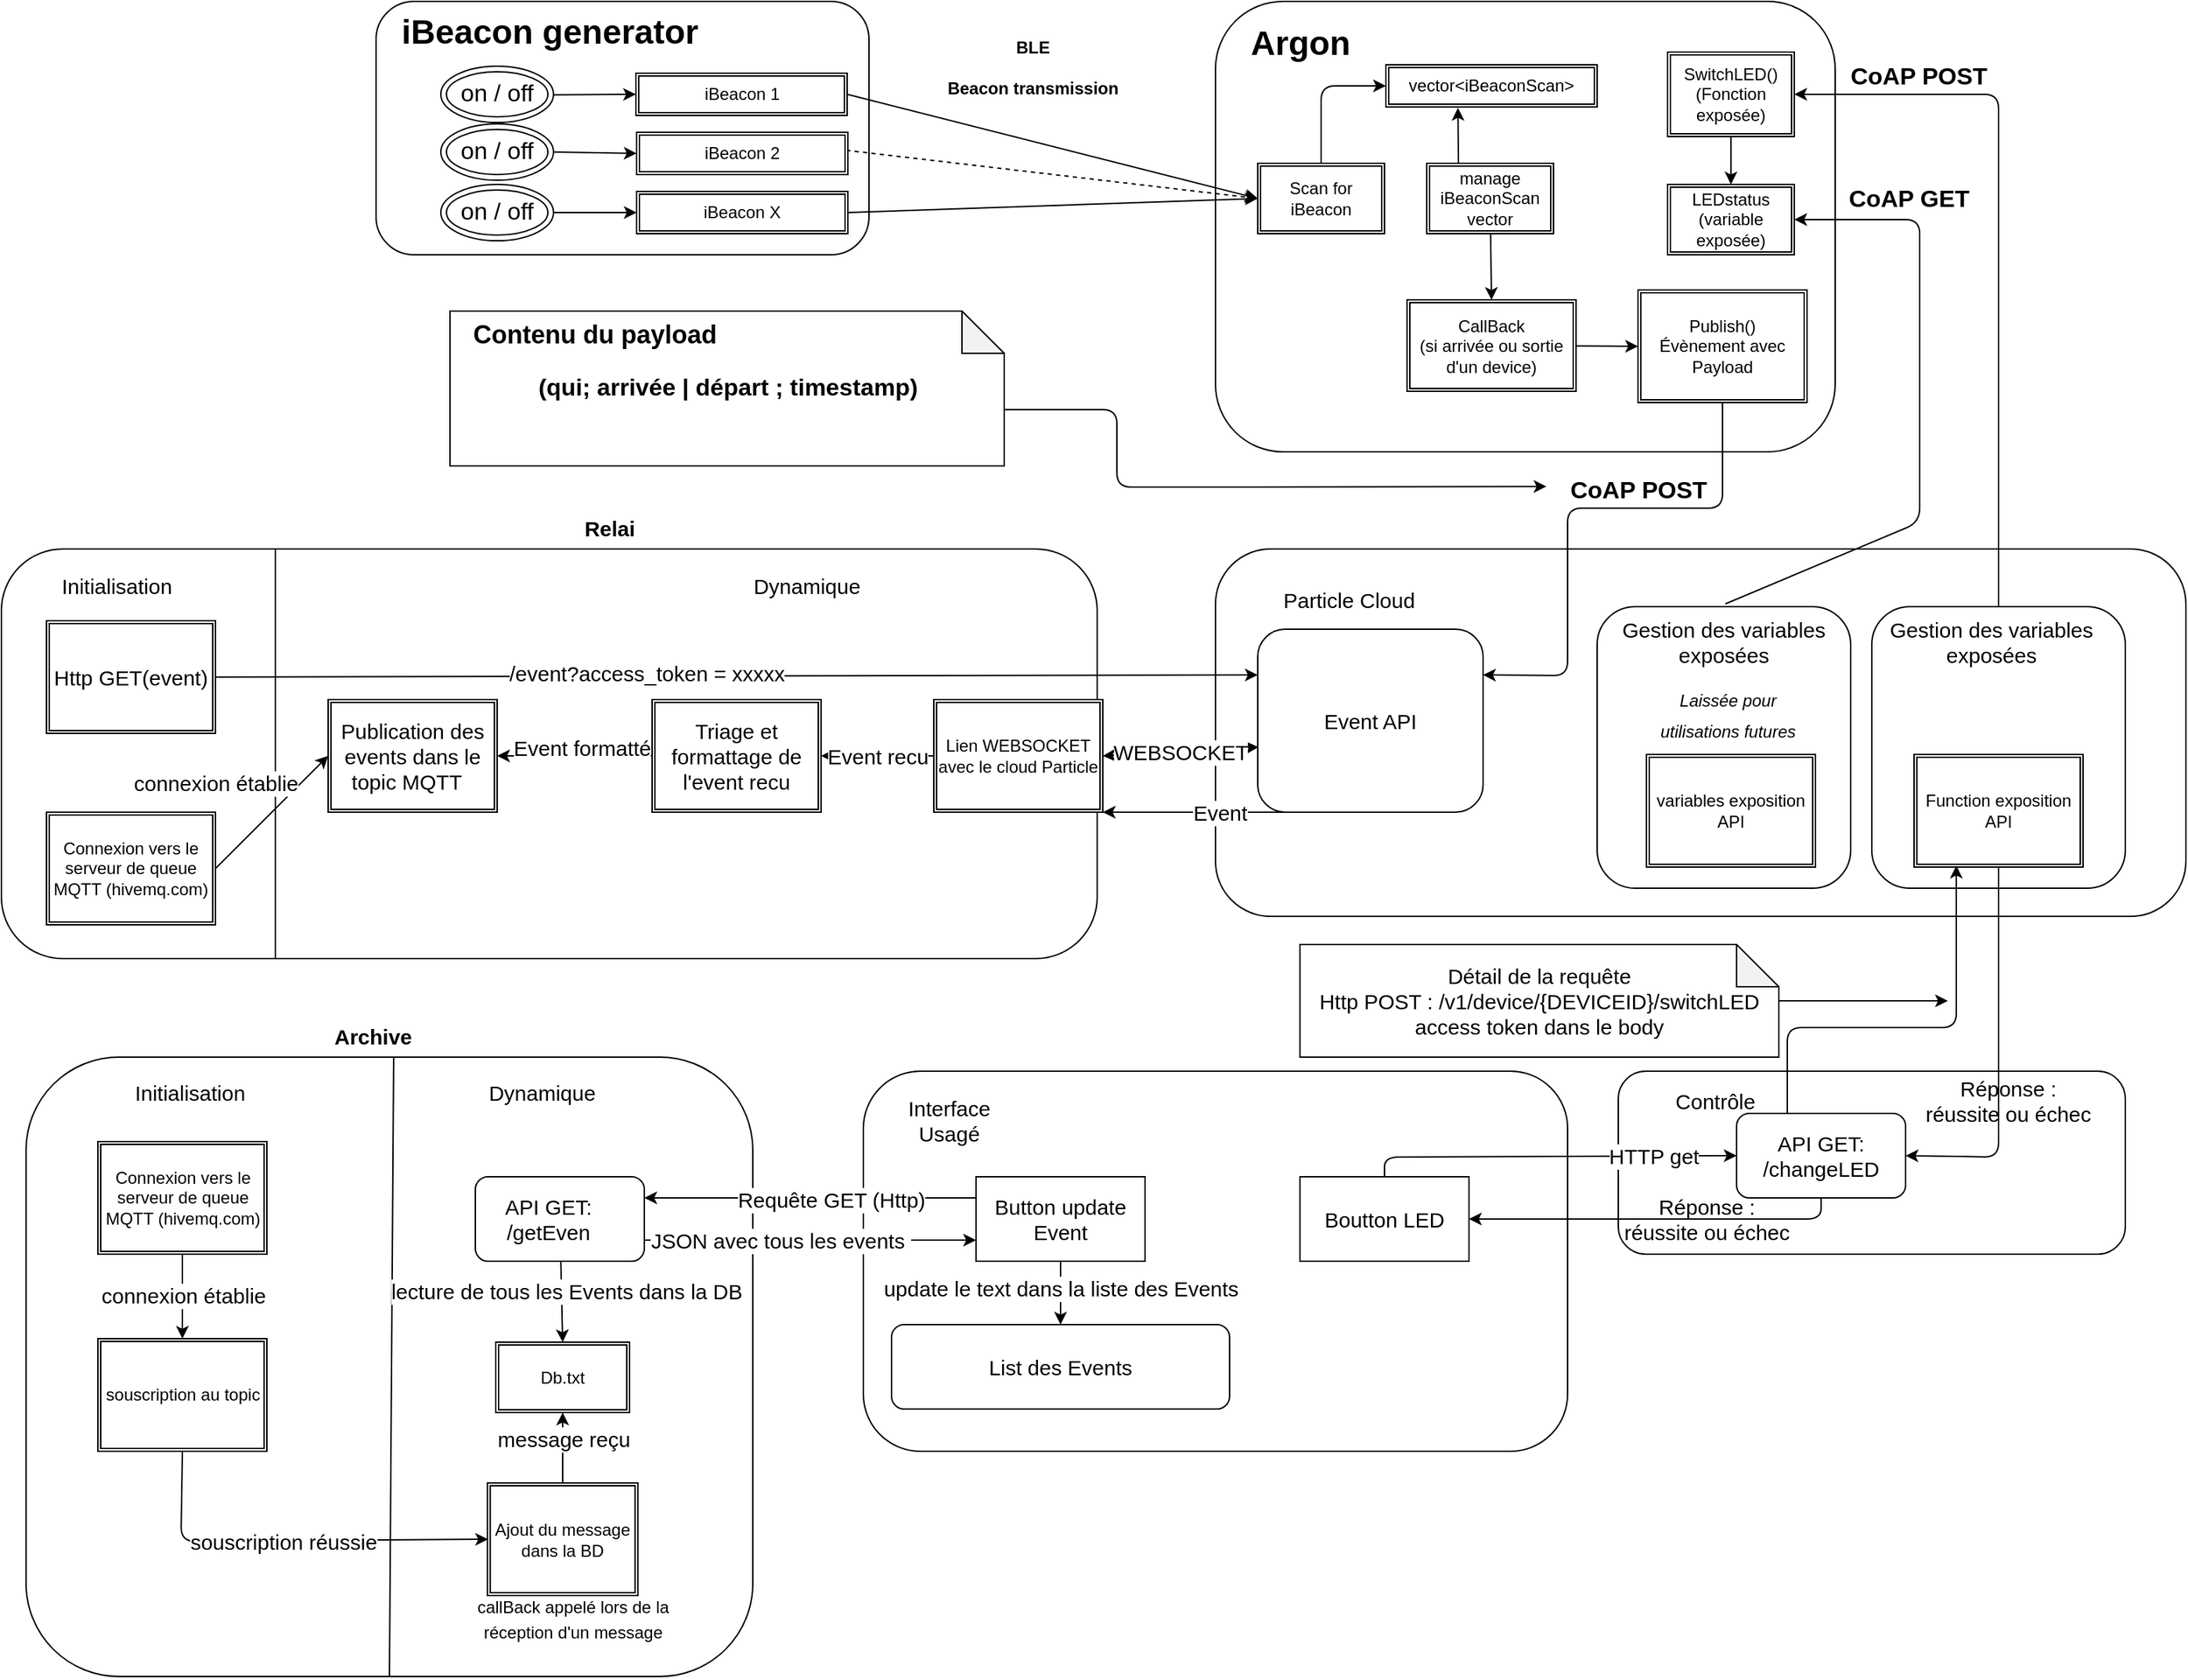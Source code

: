 <mxfile>
    <diagram id="nbU5MyIVAWl69KHWk1lI" name="Page-1">
        <mxGraphModel dx="2292" dy="778" grid="1" gridSize="10" guides="1" tooltips="1" connect="1" arrows="1" fold="1" page="1" pageScale="1" pageWidth="827" pageHeight="1169" math="0" shadow="0">
            <root>
                <mxCell id="0"/>
                <mxCell id="1" parent="0"/>
                <mxCell id="2" value="" style="rounded=1;whiteSpace=wrap;html=1;align=left;" vertex="1" parent="1">
                    <mxGeometry x="750" y="30" width="440" height="320" as="geometry"/>
                </mxCell>
                <mxCell id="3" value="Argon" style="text;strokeColor=none;fillColor=none;html=1;fontSize=24;fontStyle=1;verticalAlign=middle;align=center;" vertex="1" parent="1">
                    <mxGeometry x="760" y="40" width="100" height="40" as="geometry"/>
                </mxCell>
                <mxCell id="4" value="" style="rounded=1;whiteSpace=wrap;html=1;" vertex="1" parent="1">
                    <mxGeometry x="-112" y="419" width="778" height="291" as="geometry"/>
                </mxCell>
                <mxCell id="5" value="&lt;b&gt;&lt;font style=&quot;font-size: 15px&quot;&gt;Relai&lt;/font&gt;&lt;/b&gt;" style="text;html=1;strokeColor=none;fillColor=none;align=center;verticalAlign=middle;whiteSpace=wrap;rounded=0;" vertex="1" parent="1">
                    <mxGeometry x="290" y="389" width="60" height="30" as="geometry"/>
                </mxCell>
                <mxCell id="49" style="edgeStyle=none;html=1;entryX=0;entryY=0.5;entryDx=0;entryDy=0;fontSize=17;" edge="1" parent="1" source="8" target="41">
                    <mxGeometry relative="1" as="geometry">
                        <Array as="points">
                            <mxPoint x="825" y="90"/>
                        </Array>
                    </mxGeometry>
                </mxCell>
                <mxCell id="8" value="Scan for iBeacon" style="shape=ext;double=1;rounded=0;whiteSpace=wrap;html=1;fontSize=12;" vertex="1" parent="1">
                    <mxGeometry x="780" y="145" width="90" height="50" as="geometry"/>
                </mxCell>
                <mxCell id="9" value="" style="rounded=1;whiteSpace=wrap;html=1;fontSize=15;" vertex="1" parent="1">
                    <mxGeometry x="750" y="419" width="689" height="261" as="geometry"/>
                </mxCell>
                <mxCell id="10" value="Particle Cloud" style="text;html=1;strokeColor=none;fillColor=none;align=center;verticalAlign=middle;whiteSpace=wrap;rounded=0;fontSize=15;" vertex="1" parent="1">
                    <mxGeometry x="790" y="440" width="110" height="30" as="geometry"/>
                </mxCell>
                <mxCell id="61" style="edgeStyle=none;html=1;entryX=0;entryY=0.5;entryDx=0;entryDy=0;fontSize=17;" edge="1" parent="1" source="12" target="25">
                    <mxGeometry relative="1" as="geometry"/>
                </mxCell>
                <mxCell id="12" value="CallBack &lt;br&gt;(si arrivée ou sortie d'un device)" style="shape=ext;double=1;rounded=0;whiteSpace=wrap;html=1;fontSize=12;" vertex="1" parent="1">
                    <mxGeometry x="886" y="242" width="120" height="65" as="geometry"/>
                </mxCell>
                <mxCell id="13" value="Event API" style="rounded=1;whiteSpace=wrap;html=1;fontSize=15;" vertex="1" parent="1">
                    <mxGeometry x="780" y="476" width="160" height="130" as="geometry"/>
                </mxCell>
                <mxCell id="14" style="edgeStyle=none;html=1;fontSize=15;exitX=1;exitY=0.5;exitDx=0;exitDy=0;entryX=0;entryY=0.25;entryDx=0;entryDy=0;" edge="1" parent="1" source="27" target="13">
                    <mxGeometry relative="1" as="geometry">
                        <mxPoint x="530" y="570" as="sourcePoint"/>
                        <mxPoint x="770" y="564" as="targetPoint"/>
                    </mxGeometry>
                </mxCell>
                <mxCell id="37" value="/event?access_token = xxxxx" style="edgeLabel;html=1;align=center;verticalAlign=middle;resizable=0;points=[];fontSize=15;" vertex="1" connectable="0" parent="14">
                    <mxGeometry x="-0.335" y="3" relative="1" as="geometry">
                        <mxPoint x="60" as="offset"/>
                    </mxGeometry>
                </mxCell>
                <mxCell id="15" value="WEBSOCKET" style="endArrow=classic;startArrow=classic;html=1;fontSize=15;entryX=0.004;entryY=0.644;entryDx=0;entryDy=0;exitX=1;exitY=0.5;exitDx=0;exitDy=0;entryPerimeter=0;" edge="1" parent="1" source="34" target="13">
                    <mxGeometry width="50" height="50" relative="1" as="geometry">
                        <mxPoint x="611" y="588.5" as="sourcePoint"/>
                        <mxPoint x="851" y="564.5" as="targetPoint"/>
                    </mxGeometry>
                </mxCell>
                <mxCell id="16" value="Event recu" style="endArrow=classic;html=1;fontSize=15;exitX=0;exitY=0.5;exitDx=0;exitDy=0;entryX=1;entryY=0.5;entryDx=0;entryDy=0;" edge="1" parent="1" source="34" target="28">
                    <mxGeometry width="50" height="50" relative="1" as="geometry">
                        <mxPoint x="410" y="611" as="sourcePoint"/>
                        <mxPoint x="410" y="666" as="targetPoint"/>
                    </mxGeometry>
                </mxCell>
                <mxCell id="62" style="edgeStyle=none;html=1;entryX=0.5;entryY=0;entryDx=0;entryDy=0;fontSize=17;" edge="1" parent="1" source="19" target="22">
                    <mxGeometry relative="1" as="geometry"/>
                </mxCell>
                <mxCell id="129" style="edgeStyle=none;html=1;entryX=0.5;entryY=0;entryDx=0;entryDy=0;fontSize=12;exitX=1;exitY=0.5;exitDx=0;exitDy=0;endArrow=none;endFill=0;startArrow=classic;startFill=1;" edge="1" parent="1" source="19" target="113">
                    <mxGeometry relative="1" as="geometry">
                        <Array as="points">
                            <mxPoint x="1306" y="96"/>
                        </Array>
                    </mxGeometry>
                </mxCell>
                <mxCell id="19" value="SwitchLED()&lt;br&gt;(Fonction exposée)" style="shape=ext;double=1;rounded=0;whiteSpace=wrap;html=1;fontSize=12;" vertex="1" parent="1">
                    <mxGeometry x="1071" y="66" width="90" height="60" as="geometry"/>
                </mxCell>
                <mxCell id="128" style="edgeStyle=none;html=1;entryX=0.507;entryY=-0.4;entryDx=0;entryDy=0;entryPerimeter=0;fontSize=12;startArrow=classic;startFill=1;endArrow=none;endFill=0;" edge="1" parent="1" source="22" target="112">
                    <mxGeometry relative="1" as="geometry">
                        <Array as="points">
                            <mxPoint x="1250" y="185"/>
                            <mxPoint x="1250" y="400"/>
                        </Array>
                    </mxGeometry>
                </mxCell>
                <mxCell id="22" value="LEDstatus (variable exposée)" style="shape=ext;double=1;rounded=0;whiteSpace=wrap;html=1;fontSize=12;" vertex="1" parent="1">
                    <mxGeometry x="1071" y="160" width="90" height="50" as="geometry"/>
                </mxCell>
                <mxCell id="35" style="edgeStyle=none;html=1;exitX=0.5;exitY=1;exitDx=0;exitDy=0;entryX=1;entryY=0.25;entryDx=0;entryDy=0;fontSize=12;" edge="1" parent="1" source="25" target="13">
                    <mxGeometry relative="1" as="geometry">
                        <Array as="points">
                            <mxPoint x="1110" y="390"/>
                            <mxPoint x="1000" y="390"/>
                            <mxPoint x="1000" y="509"/>
                        </Array>
                    </mxGeometry>
                </mxCell>
                <mxCell id="25" value="Publish()&lt;br&gt;Évènement avec Payload" style="shape=ext;double=1;rounded=0;whiteSpace=wrap;html=1;fontSize=12;" vertex="1" parent="1">
                    <mxGeometry x="1050" y="235" width="120" height="80" as="geometry"/>
                </mxCell>
                <mxCell id="27" value="&lt;span style=&quot;font-size: 15px&quot;&gt;Http GET(event)&lt;/span&gt;" style="shape=ext;double=1;rounded=0;whiteSpace=wrap;html=1;fontSize=12;" vertex="1" parent="1">
                    <mxGeometry x="-80" y="470" width="120" height="80" as="geometry"/>
                </mxCell>
                <mxCell id="140" style="edgeStyle=none;html=1;entryX=1;entryY=0.5;entryDx=0;entryDy=0;fontSize=15;" edge="1" parent="1" source="28" target="42">
                    <mxGeometry relative="1" as="geometry"/>
                </mxCell>
                <mxCell id="141" value="Event formatté" style="edgeLabel;html=1;align=center;verticalAlign=middle;resizable=0;points=[];fontSize=15;" vertex="1" connectable="0" parent="140">
                    <mxGeometry x="-0.245" y="-4" relative="1" as="geometry">
                        <mxPoint x="-9" y="-2" as="offset"/>
                    </mxGeometry>
                </mxCell>
                <mxCell id="28" value="&lt;span style=&quot;font-size: 15px&quot;&gt;Triage et formattage de l'event recu&lt;/span&gt;" style="shape=ext;double=1;rounded=0;whiteSpace=wrap;html=1;fontSize=12;" vertex="1" parent="1">
                    <mxGeometry x="350" y="526" width="120" height="80" as="geometry"/>
                </mxCell>
                <mxCell id="30" value="Connexion vers le serveur de queue MQTT (hivemq.com)" style="shape=ext;double=1;rounded=0;whiteSpace=wrap;html=1;fontSize=12;" vertex="1" parent="1">
                    <mxGeometry x="-80" y="606" width="120" height="80" as="geometry"/>
                </mxCell>
                <mxCell id="31" value="" style="endArrow=none;html=1;fontSize=15;entryX=0.25;entryY=0;entryDx=0;entryDy=0;exitX=0.25;exitY=1;exitDx=0;exitDy=0;" edge="1" parent="1" source="4" target="4">
                    <mxGeometry width="50" height="50" relative="1" as="geometry">
                        <mxPoint x="350" y="1030" as="sourcePoint"/>
                        <mxPoint x="255" y="413" as="targetPoint"/>
                        <Array as="points"/>
                    </mxGeometry>
                </mxCell>
                <mxCell id="32" value="Initialisation" style="text;html=1;strokeColor=none;fillColor=none;align=center;verticalAlign=middle;whiteSpace=wrap;rounded=0;shadow=0;glass=0;sketch=0;fontSize=15;" vertex="1" parent="1">
                    <mxGeometry x="-60" y="430" width="60" height="30" as="geometry"/>
                </mxCell>
                <mxCell id="33" value="Dynamique" style="text;html=1;strokeColor=none;fillColor=none;align=center;verticalAlign=middle;whiteSpace=wrap;rounded=0;shadow=0;glass=0;sketch=0;fontSize=15;" vertex="1" parent="1">
                    <mxGeometry x="430" y="430" width="60" height="30" as="geometry"/>
                </mxCell>
                <mxCell id="34" value="Lien WEBSOCKET avec le cloud Particle" style="shape=ext;double=1;rounded=0;whiteSpace=wrap;html=1;fontSize=12;" vertex="1" parent="1">
                    <mxGeometry x="550" y="526" width="120" height="80" as="geometry"/>
                </mxCell>
                <mxCell id="135" style="edgeStyle=none;html=1;entryX=0;entryY=0;entryDx=393.5;entryDy=70;entryPerimeter=0;fontSize=18;startArrow=classic;startFill=1;endArrow=none;endFill=0;" edge="1" parent="1" source="36" target="133">
                    <mxGeometry relative="1" as="geometry">
                        <Array as="points">
                            <mxPoint x="760" y="375"/>
                            <mxPoint x="680" y="375"/>
                            <mxPoint x="680" y="320"/>
                        </Array>
                    </mxGeometry>
                </mxCell>
                <mxCell id="36" value="&lt;font style=&quot;font-size: 17px&quot;&gt;CoAP POST&lt;/font&gt;" style="text;strokeColor=none;fillColor=none;html=1;fontSize=24;fontStyle=1;verticalAlign=middle;align=center;" vertex="1" parent="1">
                    <mxGeometry x="985" y="357" width="130" height="35" as="geometry"/>
                </mxCell>
                <mxCell id="38" value="" style="endArrow=classic;html=1;fontSize=15;exitX=0.25;exitY=1;exitDx=0;exitDy=0;entryX=1;entryY=1;entryDx=0;entryDy=0;" edge="1" parent="1" source="13" target="34">
                    <mxGeometry width="50" height="50" relative="1" as="geometry">
                        <mxPoint x="850.04" y="546.56" as="sourcePoint"/>
                        <mxPoint x="651" y="636" as="targetPoint"/>
                    </mxGeometry>
                </mxCell>
                <mxCell id="39" value="Event" style="edgeLabel;html=1;align=center;verticalAlign=middle;resizable=0;points=[];fontSize=15;" vertex="1" connectable="0" parent="38">
                    <mxGeometry x="-0.1" relative="1" as="geometry">
                        <mxPoint as="offset"/>
                    </mxGeometry>
                </mxCell>
                <mxCell id="41" value="vector&amp;lt;iBeaconScan&amp;gt;" style="shape=ext;double=1;rounded=0;whiteSpace=wrap;html=1;fontSize=12;" vertex="1" parent="1">
                    <mxGeometry x="871" y="75" width="150" height="30" as="geometry"/>
                </mxCell>
                <mxCell id="42" value="&lt;span style=&quot;font-size: 15px&quot;&gt;Publication des events dans le topic MQTT&amp;nbsp;&amp;nbsp;&lt;/span&gt;" style="shape=ext;double=1;rounded=0;whiteSpace=wrap;html=1;fontSize=12;" vertex="1" parent="1">
                    <mxGeometry x="120" y="526" width="120" height="80" as="geometry"/>
                </mxCell>
                <mxCell id="43" value="" style="endArrow=classic;html=1;fontSize=15;exitX=1;exitY=0.5;exitDx=0;exitDy=0;entryX=0;entryY=0.5;entryDx=0;entryDy=0;" edge="1" parent="1" source="30" target="42">
                    <mxGeometry width="50" height="50" relative="1" as="geometry">
                        <mxPoint x="228" y="907" as="sourcePoint"/>
                        <mxPoint x="448" y="905" as="targetPoint"/>
                    </mxGeometry>
                </mxCell>
                <mxCell id="44" value="connexion établie" style="edgeLabel;html=1;align=center;verticalAlign=middle;resizable=0;points=[];fontSize=15;" vertex="1" connectable="0" parent="43">
                    <mxGeometry x="-0.202" y="2" relative="1" as="geometry">
                        <mxPoint x="-31" y="-28" as="offset"/>
                    </mxGeometry>
                </mxCell>
                <mxCell id="45" value="" style="rounded=1;whiteSpace=wrap;html=1;shadow=0;glass=0;sketch=0;fontSize=15;strokeColor=default;fillColor=default;gradientColor=none;" vertex="1" parent="1">
                    <mxGeometry x="-94.5" y="780" width="516" height="440" as="geometry"/>
                </mxCell>
                <mxCell id="51" style="edgeStyle=none;html=1;entryX=0.341;entryY=1.021;entryDx=0;entryDy=0;fontSize=17;exitX=0.25;exitY=0;exitDx=0;exitDy=0;entryPerimeter=0;" edge="1" parent="1" source="46" target="41">
                    <mxGeometry relative="1" as="geometry"/>
                </mxCell>
                <mxCell id="57" style="edgeStyle=none;html=1;entryX=0.5;entryY=0;entryDx=0;entryDy=0;fontSize=17;" edge="1" parent="1" source="46" target="12">
                    <mxGeometry relative="1" as="geometry"/>
                </mxCell>
                <mxCell id="46" value="manage iBeaconScan vector" style="shape=ext;double=1;rounded=0;whiteSpace=wrap;html=1;fontSize=12;" vertex="1" parent="1">
                    <mxGeometry x="900" y="145" width="90" height="50" as="geometry"/>
                </mxCell>
                <mxCell id="47" value="&lt;b&gt;&lt;font style=&quot;font-size: 15px&quot;&gt;Archive&lt;/font&gt;&lt;/b&gt;" style="text;html=1;strokeColor=none;fillColor=none;align=center;verticalAlign=middle;whiteSpace=wrap;rounded=0;" vertex="1" parent="1">
                    <mxGeometry x="121.5" y="750" width="60" height="30" as="geometry"/>
                </mxCell>
                <mxCell id="59" style="edgeStyle=none;html=1;entryX=0.5;entryY=0;entryDx=0;entryDy=0;fontSize=15;" edge="1" parent="1" source="50" target="58">
                    <mxGeometry relative="1" as="geometry"/>
                </mxCell>
                <mxCell id="60" value="connexion établie" style="edgeLabel;html=1;align=center;verticalAlign=middle;resizable=0;points=[];fontSize=15;" vertex="1" connectable="0" parent="59">
                    <mxGeometry x="-0.53" relative="1" as="geometry">
                        <mxPoint y="15" as="offset"/>
                    </mxGeometry>
                </mxCell>
                <mxCell id="50" value="&lt;span&gt;Connexion vers le serveur de queue MQTT (hivemq.com)&lt;/span&gt;" style="shape=ext;double=1;rounded=0;whiteSpace=wrap;html=1;fontSize=12;" vertex="1" parent="1">
                    <mxGeometry x="-43.5" y="840" width="120" height="80" as="geometry"/>
                </mxCell>
                <mxCell id="52" value="Initialisation" style="text;html=1;strokeColor=none;fillColor=none;align=center;verticalAlign=middle;whiteSpace=wrap;rounded=0;shadow=0;glass=0;sketch=0;fontSize=15;" vertex="1" parent="1">
                    <mxGeometry x="-8.5" y="790" width="60" height="30" as="geometry"/>
                </mxCell>
                <mxCell id="53" value="" style="endArrow=none;html=1;fontSize=15;entryX=0.75;entryY=1;entryDx=0;entryDy=0;exitX=0.5;exitY=1;exitDx=0;exitDy=0;" edge="1" parent="1" source="45" target="47">
                    <mxGeometry width="50" height="50" relative="1" as="geometry">
                        <mxPoint x="141.5" y="1371" as="sourcePoint"/>
                        <mxPoint x="141.5" y="810" as="targetPoint"/>
                        <Array as="points"/>
                    </mxGeometry>
                </mxCell>
                <mxCell id="55" value="Dynamique" style="text;html=1;strokeColor=none;fillColor=none;align=center;verticalAlign=middle;whiteSpace=wrap;rounded=0;shadow=0;glass=0;sketch=0;fontSize=15;" vertex="1" parent="1">
                    <mxGeometry x="241.5" y="790" width="60" height="30" as="geometry"/>
                </mxCell>
                <mxCell id="69" style="edgeStyle=none;html=1;entryX=0.5;entryY=1;entryDx=0;entryDy=0;fontSize=15;exitX=0.5;exitY=0;exitDx=0;exitDy=0;" edge="1" parent="1" source="56" target="68">
                    <mxGeometry relative="1" as="geometry">
                        <mxPoint x="303.354" y="1092.5" as="sourcePoint"/>
                        <mxPoint x="306.85" y="1034.32" as="targetPoint"/>
                    </mxGeometry>
                </mxCell>
                <mxCell id="107" value="message reçu" style="edgeLabel;html=1;align=center;verticalAlign=middle;resizable=0;points=[];fontSize=15;" vertex="1" connectable="0" parent="69">
                    <mxGeometry x="0.285" relative="1" as="geometry">
                        <mxPoint as="offset"/>
                    </mxGeometry>
                </mxCell>
                <mxCell id="56" value="Ajout du message dans la BD" style="shape=ext;double=1;rounded=0;whiteSpace=wrap;html=1;fontSize=12;" vertex="1" parent="1">
                    <mxGeometry x="233.1" y="1082.5" width="106.8" height="80" as="geometry"/>
                </mxCell>
                <mxCell id="63" style="edgeStyle=none;html=1;fontSize=15;exitX=0.5;exitY=1;exitDx=0;exitDy=0;" edge="1" parent="1" source="58">
                    <mxGeometry relative="1" as="geometry">
                        <Array as="points">
                            <mxPoint x="15.5" y="1124"/>
                        </Array>
                        <mxPoint x="233.5" y="1122.5" as="targetPoint"/>
                        <mxPoint x="18.5" y="932.5" as="sourcePoint"/>
                    </mxGeometry>
                </mxCell>
                <mxCell id="64" value="souscription réussie" style="edgeLabel;html=1;align=center;verticalAlign=middle;resizable=0;points=[];fontSize=15;" vertex="1" connectable="0" parent="63">
                    <mxGeometry x="-0.189" y="3" relative="1" as="geometry">
                        <mxPoint x="22" y="3" as="offset"/>
                    </mxGeometry>
                </mxCell>
                <mxCell id="58" value="souscription au topic" style="shape=ext;double=1;rounded=0;whiteSpace=wrap;html=1;fontSize=12;" vertex="1" parent="1">
                    <mxGeometry x="-43.5" y="980" width="120" height="80" as="geometry"/>
                </mxCell>
                <mxCell id="65" value="" style="rounded=1;whiteSpace=wrap;html=1;align=left;" vertex="1" parent="1">
                    <mxGeometry x="154" y="30" width="350" height="180" as="geometry"/>
                </mxCell>
                <mxCell id="66" value="iBeacon generator" style="text;strokeColor=none;fillColor=none;html=1;fontSize=24;fontStyle=1;verticalAlign=middle;align=center;" vertex="1" parent="1">
                    <mxGeometry x="157" y="32" width="240" height="40" as="geometry"/>
                </mxCell>
                <mxCell id="67" value="&lt;span style=&quot;font-size: 12px&quot;&gt;callBack appelé lors de la réception d'un message&lt;/span&gt;" style="text;html=1;strokeColor=none;fillColor=none;align=center;verticalAlign=middle;whiteSpace=wrap;rounded=0;shadow=0;glass=0;sketch=0;fontSize=15;" vertex="1" parent="1">
                    <mxGeometry x="213.5" y="1162.5" width="160" height="30" as="geometry"/>
                </mxCell>
                <mxCell id="68" value="Db.txt" style="shape=ext;double=1;rounded=0;whiteSpace=wrap;html=1;fontSize=12;" vertex="1" parent="1">
                    <mxGeometry x="239" y="982.5" width="95" height="50" as="geometry"/>
                </mxCell>
                <mxCell id="97" style="edgeStyle=none;html=1;entryX=0.5;entryY=0;entryDx=0;entryDy=0;fontSize=15;" edge="1" parent="1" source="72" target="68">
                    <mxGeometry relative="1" as="geometry"/>
                </mxCell>
                <mxCell id="98" value="lecture de tous les Events dans la DB" style="edgeLabel;html=1;align=center;verticalAlign=middle;resizable=0;points=[];fontSize=15;" vertex="1" connectable="0" parent="97">
                    <mxGeometry x="-0.291" y="3" relative="1" as="geometry">
                        <mxPoint as="offset"/>
                    </mxGeometry>
                </mxCell>
                <mxCell id="72" value="" style="rounded=1;whiteSpace=wrap;html=1;shadow=0;glass=0;sketch=0;fontSize=15;strokeColor=default;fillColor=default;gradientColor=none;" vertex="1" parent="1">
                    <mxGeometry x="224.5" y="865" width="120" height="60" as="geometry"/>
                </mxCell>
                <mxCell id="73" value="API GET: /getEven" style="text;html=1;strokeColor=none;fillColor=none;align=center;verticalAlign=middle;whiteSpace=wrap;rounded=0;shadow=0;glass=0;sketch=0;fontSize=15;" vertex="1" parent="1">
                    <mxGeometry x="224.5" y="880" width="103" height="30" as="geometry"/>
                </mxCell>
                <mxCell id="74" value="" style="rounded=1;whiteSpace=wrap;html=1;fontSize=15;" vertex="1" parent="1">
                    <mxGeometry x="500" y="790" width="500" height="270" as="geometry"/>
                </mxCell>
                <mxCell id="75" value="Interface Usagé" style="text;html=1;strokeColor=none;fillColor=none;align=center;verticalAlign=middle;whiteSpace=wrap;rounded=0;shadow=0;glass=0;sketch=0;fontSize=15;" vertex="1" parent="1">
                    <mxGeometry x="531" y="810" width="60" height="30" as="geometry"/>
                </mxCell>
                <mxCell id="77" value="Boutton LED" style="rounded=0;whiteSpace=wrap;html=1;shadow=0;glass=0;sketch=0;fontSize=15;strokeColor=default;fillColor=default;gradientColor=none;" vertex="1" parent="1">
                    <mxGeometry x="810" y="865" width="120" height="60" as="geometry"/>
                </mxCell>
                <mxCell id="82" style="edgeStyle=none;html=1;entryX=1;entryY=0.25;entryDx=0;entryDy=0;fontSize=15;exitX=0;exitY=0.25;exitDx=0;exitDy=0;" edge="1" parent="1" source="78" target="72">
                    <mxGeometry relative="1" as="geometry"/>
                </mxCell>
                <mxCell id="84" value="Requête GET (Http)" style="edgeLabel;html=1;align=center;verticalAlign=middle;resizable=0;points=[];fontSize=15;" vertex="1" connectable="0" parent="82">
                    <mxGeometry x="-0.119" y="1" relative="1" as="geometry">
                        <mxPoint as="offset"/>
                    </mxGeometry>
                </mxCell>
                <mxCell id="101" style="edgeStyle=none;html=1;entryX=0.5;entryY=0;entryDx=0;entryDy=0;fontSize=15;" edge="1" parent="1" source="78" target="100">
                    <mxGeometry relative="1" as="geometry"/>
                </mxCell>
                <mxCell id="102" value="update le text dans la liste des Events" style="edgeLabel;html=1;align=center;verticalAlign=middle;resizable=0;points=[];fontSize=15;" vertex="1" connectable="0" parent="101">
                    <mxGeometry x="0.263" relative="1" as="geometry">
                        <mxPoint y="-10" as="offset"/>
                    </mxGeometry>
                </mxCell>
                <mxCell id="78" value="Button update Event" style="rounded=0;whiteSpace=wrap;html=1;shadow=0;glass=0;sketch=0;fontSize=15;strokeColor=default;fillColor=default;gradientColor=none;" vertex="1" parent="1">
                    <mxGeometry x="580" y="865" width="120" height="60" as="geometry"/>
                </mxCell>
                <mxCell id="94" style="edgeStyle=none;html=1;entryX=0;entryY=0.5;entryDx=0;entryDy=0;fontSize=17;exitX=1;exitY=0.5;exitDx=0;exitDy=0;" edge="1" parent="1" source="80" target="8">
                    <mxGeometry relative="1" as="geometry"/>
                </mxCell>
                <mxCell id="80" value="iBeacon 1" style="shape=ext;double=1;rounded=0;whiteSpace=wrap;html=1;fontSize=12;" vertex="1" parent="1">
                    <mxGeometry x="338.5" y="81" width="150" height="30" as="geometry"/>
                </mxCell>
                <mxCell id="96" style="edgeStyle=none;html=1;fontSize=17;exitX=1;exitY=0.5;exitDx=0;exitDy=0;" edge="1" parent="1" source="81">
                    <mxGeometry relative="1" as="geometry">
                        <mxPoint x="780" y="170" as="targetPoint"/>
                    </mxGeometry>
                </mxCell>
                <mxCell id="81" value="iBeacon X" style="shape=ext;double=1;rounded=0;whiteSpace=wrap;html=1;fontSize=12;" vertex="1" parent="1">
                    <mxGeometry x="339" y="165" width="150" height="30" as="geometry"/>
                </mxCell>
                <mxCell id="95" style="edgeStyle=none;html=1;fontSize=17;exitX=0.992;exitY=0.426;exitDx=0;exitDy=0;exitPerimeter=0;dashed=1;" edge="1" parent="1" source="83">
                    <mxGeometry relative="1" as="geometry">
                        <mxPoint x="780" y="170" as="targetPoint"/>
                    </mxGeometry>
                </mxCell>
                <mxCell id="83" value="iBeacon 2" style="shape=ext;double=1;rounded=0;whiteSpace=wrap;html=1;fontSize=12;" vertex="1" parent="1">
                    <mxGeometry x="339" y="123" width="150" height="30" as="geometry"/>
                </mxCell>
                <mxCell id="85" value="" style="edgeStyle=none;html=1;entryX=0;entryY=0.75;entryDx=0;entryDy=0;fontSize=15;exitX=1;exitY=0.75;exitDx=0;exitDy=0;" edge="1" parent="1" source="72" target="78">
                    <mxGeometry relative="1" as="geometry"/>
                </mxCell>
                <mxCell id="86" value="JSON avec tous les events&amp;nbsp;" style="edgeLabel;html=1;align=center;verticalAlign=middle;resizable=0;points=[];fontSize=15;" vertex="1" connectable="0" parent="85">
                    <mxGeometry x="-0.183" relative="1" as="geometry">
                        <mxPoint as="offset"/>
                    </mxGeometry>
                </mxCell>
                <mxCell id="91" style="edgeStyle=none;html=1;entryX=0;entryY=0.5;entryDx=0;entryDy=0;fontSize=17;" edge="1" parent="1" source="88" target="80">
                    <mxGeometry relative="1" as="geometry"/>
                </mxCell>
                <mxCell id="88" value="on / off" style="ellipse;shape=doubleEllipse;whiteSpace=wrap;html=1;fontSize=17;fillColor=none;" vertex="1" parent="1">
                    <mxGeometry x="200" y="76" width="80" height="40" as="geometry"/>
                </mxCell>
                <mxCell id="92" style="edgeStyle=none;html=1;exitX=1;exitY=0.5;exitDx=0;exitDy=0;entryX=0;entryY=0.5;entryDx=0;entryDy=0;fontSize=17;" edge="1" parent="1" source="89" target="83">
                    <mxGeometry relative="1" as="geometry"/>
                </mxCell>
                <mxCell id="89" value="on / off" style="ellipse;shape=doubleEllipse;whiteSpace=wrap;html=1;fontSize=17;fillColor=none;" vertex="1" parent="1">
                    <mxGeometry x="200" y="117" width="80" height="40" as="geometry"/>
                </mxCell>
                <mxCell id="93" style="edgeStyle=none;html=1;exitX=1;exitY=0.5;exitDx=0;exitDy=0;entryX=0;entryY=0.5;entryDx=0;entryDy=0;fontSize=17;" edge="1" parent="1" source="90" target="81">
                    <mxGeometry relative="1" as="geometry"/>
                </mxCell>
                <mxCell id="90" value="on / off" style="ellipse;shape=doubleEllipse;whiteSpace=wrap;html=1;fontSize=17;fillColor=none;" vertex="1" parent="1">
                    <mxGeometry x="200" y="160" width="80" height="40" as="geometry"/>
                </mxCell>
                <mxCell id="99" value="&lt;font style=&quot;font-size: 12px&quot;&gt;BLE &lt;br&gt;Beacon transmission&lt;/font&gt;" style="text;strokeColor=none;fillColor=none;html=1;fontSize=24;fontStyle=1;verticalAlign=middle;align=center;" vertex="1" parent="1">
                    <mxGeometry x="550" y="50" width="140" height="46" as="geometry"/>
                </mxCell>
                <mxCell id="100" value="List des Events" style="rounded=1;whiteSpace=wrap;html=1;shadow=0;glass=0;sketch=0;fontSize=15;strokeColor=default;fillColor=default;gradientColor=none;" vertex="1" parent="1">
                    <mxGeometry x="520" y="970" width="240" height="60" as="geometry"/>
                </mxCell>
                <mxCell id="103" value="" style="rounded=1;whiteSpace=wrap;html=1;fontSize=15;" vertex="1" parent="1">
                    <mxGeometry x="1036" y="790" width="360" height="130" as="geometry"/>
                </mxCell>
                <mxCell id="104" value="Contrôle" style="text;html=1;strokeColor=none;fillColor=none;align=center;verticalAlign=middle;whiteSpace=wrap;rounded=0;fontSize=15;" vertex="1" parent="1">
                    <mxGeometry x="1050" y="796.04" width="110" height="30" as="geometry"/>
                </mxCell>
                <mxCell id="149" style="edgeStyle=none;html=1;entryX=1;entryY=0.5;entryDx=0;entryDy=0;fontSize=15;" edge="1" parent="1" source="109" target="77">
                    <mxGeometry relative="1" as="geometry">
                        <Array as="points">
                            <mxPoint x="1180" y="895"/>
                        </Array>
                    </mxGeometry>
                </mxCell>
                <mxCell id="109" value="API GET:&lt;br&gt;/changeLED" style="rounded=1;whiteSpace=wrap;html=1;shadow=0;glass=0;sketch=0;fontSize=15;strokeColor=default;fillColor=default;gradientColor=none;" vertex="1" parent="1">
                    <mxGeometry x="1120" y="820" width="120" height="60" as="geometry"/>
                </mxCell>
                <mxCell id="111" value="" style="rounded=1;whiteSpace=wrap;html=1;fontSize=15;" vertex="1" parent="1">
                    <mxGeometry x="1021" y="460" width="180" height="200" as="geometry"/>
                </mxCell>
                <mxCell id="112" value="Gestion des variables exposées" style="text;html=1;strokeColor=none;fillColor=none;align=center;verticalAlign=middle;whiteSpace=wrap;rounded=0;fontSize=15;" vertex="1" parent="1">
                    <mxGeometry x="1036" y="470" width="150" height="30" as="geometry"/>
                </mxCell>
                <mxCell id="113" value="" style="rounded=1;whiteSpace=wrap;html=1;fontSize=15;" vertex="1" parent="1">
                    <mxGeometry x="1216" y="460" width="180" height="200" as="geometry"/>
                </mxCell>
                <mxCell id="114" value="Gestion des variables exposées" style="text;html=1;strokeColor=none;fillColor=none;align=center;verticalAlign=middle;whiteSpace=wrap;rounded=0;fontSize=15;" vertex="1" parent="1">
                    <mxGeometry x="1226" y="470" width="150" height="30" as="geometry"/>
                </mxCell>
                <mxCell id="105" value="variables exposition API" style="shape=ext;double=1;rounded=0;whiteSpace=wrap;html=1;fontSize=12;fillColor=none;gradientColor=#ffffff;" vertex="1" parent="1">
                    <mxGeometry x="1056" y="565" width="120" height="80" as="geometry"/>
                </mxCell>
                <mxCell id="136" style="edgeStyle=none;html=1;entryX=1;entryY=0.5;entryDx=0;entryDy=0;fontSize=15;" edge="1" parent="1" source="106" target="109">
                    <mxGeometry relative="1" as="geometry">
                        <Array as="points">
                            <mxPoint x="1306" y="851"/>
                        </Array>
                    </mxGeometry>
                </mxCell>
                <mxCell id="106" value="Function exposition API" style="shape=ext;double=1;rounded=0;whiteSpace=wrap;html=1;fontSize=12;fillColor=none;gradientColor=#ffffff;" vertex="1" parent="1">
                    <mxGeometry x="1246" y="565" width="120" height="80" as="geometry"/>
                </mxCell>
                <mxCell id="115" style="edgeStyle=none;html=1;fontSize=15;entryX=0;entryY=0.5;entryDx=0;entryDy=0;exitX=0.5;exitY=0;exitDx=0;exitDy=0;" edge="1" parent="1" source="77" target="109">
                    <mxGeometry relative="1" as="geometry">
                        <mxPoint x="920" y="856.04" as="sourcePoint"/>
                        <Array as="points">
                            <mxPoint x="870" y="851"/>
                        </Array>
                    </mxGeometry>
                </mxCell>
                <mxCell id="116" value="HTTP get" style="edgeLabel;html=1;align=center;verticalAlign=middle;resizable=0;points=[];fontSize=15;" vertex="1" connectable="0" parent="115">
                    <mxGeometry x="0.564" y="-2" relative="1" as="geometry">
                        <mxPoint x="-2" y="-2" as="offset"/>
                    </mxGeometry>
                </mxCell>
                <mxCell id="117" style="edgeStyle=none;html=1;entryX=0.25;entryY=1;entryDx=0;entryDy=0;fontSize=15;" edge="1" parent="1">
                    <mxGeometry relative="1" as="geometry">
                        <mxPoint x="1156" y="820" as="sourcePoint"/>
                        <mxPoint x="1276" y="643.96" as="targetPoint"/>
                        <Array as="points">
                            <mxPoint x="1156" y="758.96"/>
                            <mxPoint x="1276" y="758.96"/>
                        </Array>
                    </mxGeometry>
                </mxCell>
                <mxCell id="130" value="&lt;font style=&quot;font-size: 17px&quot;&gt;CoAP POST&lt;/font&gt;" style="text;strokeColor=none;fillColor=none;html=1;fontSize=24;fontStyle=1;verticalAlign=middle;align=center;" vertex="1" parent="1">
                    <mxGeometry x="1189" y="63" width="120" height="35" as="geometry"/>
                </mxCell>
                <mxCell id="132" value="&lt;font style=&quot;font-size: 17px&quot;&gt;CoAP GET&lt;/font&gt;" style="text;strokeColor=none;fillColor=none;html=1;fontSize=24;fontStyle=1;verticalAlign=middle;align=center;" vertex="1" parent="1">
                    <mxGeometry x="1190" y="150" width="104" height="35" as="geometry"/>
                </mxCell>
                <mxCell id="133" value="&lt;span style=&quot;font-size: 17px ; font-weight: 700&quot;&gt;(qui;&amp;nbsp;arrivée | départ ; timestamp)&lt;/span&gt;" style="shape=note;whiteSpace=wrap;html=1;backgroundOutline=1;darkOpacity=0.05;fontSize=12;fillColor=none;gradientColor=#ffffff;" vertex="1" parent="1">
                    <mxGeometry x="206.5" y="250" width="393.5" height="110" as="geometry"/>
                </mxCell>
                <mxCell id="134" value="&lt;b&gt;&lt;font style=&quot;font-size: 18px&quot;&gt;Contenu du payload&lt;/font&gt;&lt;/b&gt;" style="text;html=1;strokeColor=none;fillColor=none;align=center;verticalAlign=middle;whiteSpace=wrap;rounded=0;fontSize=12;" vertex="1" parent="1">
                    <mxGeometry x="202" y="252" width="215" height="30" as="geometry"/>
                </mxCell>
                <mxCell id="137" value="Réponse : réussite ou échec" style="text;html=1;strokeColor=none;fillColor=none;align=center;verticalAlign=middle;whiteSpace=wrap;rounded=0;shadow=0;glass=0;sketch=0;fontSize=15;" vertex="1" parent="1">
                    <mxGeometry x="1250" y="796.04" width="126" height="30" as="geometry"/>
                </mxCell>
                <mxCell id="138" value="&lt;font style=&quot;font-size: 12px&quot;&gt;&lt;i&gt;Laissée pour utilisations futures&lt;/i&gt;&lt;/font&gt;" style="text;html=1;strokeColor=none;fillColor=none;align=center;verticalAlign=middle;whiteSpace=wrap;rounded=0;fontSize=18;" vertex="1" parent="1">
                    <mxGeometry x="1059" y="521" width="110" height="30" as="geometry"/>
                </mxCell>
                <mxCell id="147" style="edgeStyle=none;html=1;fontSize=15;" edge="1" parent="1" source="145">
                    <mxGeometry relative="1" as="geometry">
                        <mxPoint x="1270" y="740" as="targetPoint"/>
                    </mxGeometry>
                </mxCell>
                <mxCell id="145" value="&lt;span style=&quot;font-size: 15px&quot;&gt;Détail de la requête&lt;br&gt;Http POST : /v1/device/{DEVICEID}/switchLED&lt;/span&gt;&lt;br style=&quot;font-size: 15px&quot;&gt;&lt;span style=&quot;font-size: 15px&quot;&gt;access token dans le body&lt;/span&gt;" style="shape=note;whiteSpace=wrap;html=1;backgroundOutline=1;darkOpacity=0.05;fontSize=12;fillColor=none;gradientColor=#ffffff;" vertex="1" parent="1">
                    <mxGeometry x="810" y="700" width="340" height="80" as="geometry"/>
                </mxCell>
                <mxCell id="148" value="Réponse : réussite ou échec" style="text;html=1;strokeColor=none;fillColor=none;align=center;verticalAlign=middle;whiteSpace=wrap;rounded=0;shadow=0;glass=0;sketch=0;fontSize=15;" vertex="1" parent="1">
                    <mxGeometry x="1036" y="880" width="126" height="30" as="geometry"/>
                </mxCell>
            </root>
        </mxGraphModel>
    </diagram>
</mxfile>